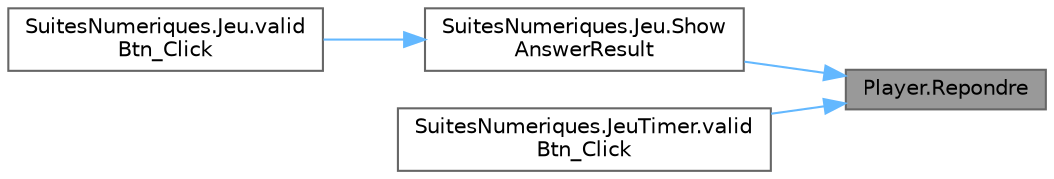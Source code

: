 digraph "Player.Repondre"
{
 // LATEX_PDF_SIZE
  bgcolor="transparent";
  edge [fontname=Helvetica,fontsize=10,labelfontname=Helvetica,labelfontsize=10];
  node [fontname=Helvetica,fontsize=10,shape=box,height=0.2,width=0.4];
  rankdir="RL";
  Node1 [id="Node000001",label="Player.Repondre",height=0.2,width=0.4,color="gray40", fillcolor="grey60", style="filled", fontcolor="black",tooltip="Traiter la réponse d'un joueur par rapport à la question."];
  Node1 -> Node2 [id="edge1_Node000001_Node000002",dir="back",color="steelblue1",style="solid",tooltip=" "];
  Node2 [id="Node000002",label="SuitesNumeriques.Jeu.Show\lAnswerResult",height=0.2,width=0.4,color="grey40", fillcolor="white", style="filled",URL="$class_suites_numeriques_1_1_jeu.html#a09d1f926392fa695c6a374ecc643179b",tooltip="Affiche le résultat dans une message box (maladroit car n'est qu'un appel d'une méthode de Player)"];
  Node2 -> Node3 [id="edge2_Node000002_Node000003",dir="back",color="steelblue1",style="solid",tooltip=" "];
  Node3 [id="Node000003",label="SuitesNumeriques.Jeu.valid\lBtn_Click",height=0.2,width=0.4,color="grey40", fillcolor="white", style="filled",URL="$class_suites_numeriques_1_1_jeu.html#a8eab5c20fbe01e11a99540b19966afad",tooltip="Soummettre la réponse d'un joueur."];
  Node1 -> Node4 [id="edge3_Node000001_Node000004",dir="back",color="steelblue1",style="solid",tooltip=" "];
  Node4 [id="Node000004",label="SuitesNumeriques.JeuTimer.valid\lBtn_Click",height=0.2,width=0.4,color="grey40", fillcolor="white", style="filled",URL="$class_suites_numeriques_1_1_jeu_timer.html#a7bf1fef79f85fc20af40a0d0264fca7d",tooltip="Click du bouton valider."];
}
